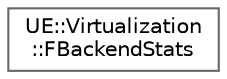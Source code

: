 digraph "Graphical Class Hierarchy"
{
 // INTERACTIVE_SVG=YES
 // LATEX_PDF_SIZE
  bgcolor="transparent";
  edge [fontname=Helvetica,fontsize=10,labelfontname=Helvetica,labelfontsize=10];
  node [fontname=Helvetica,fontsize=10,shape=box,height=0.2,width=0.4];
  rankdir="LR";
  Node0 [id="Node000000",label="UE::Virtualization\l::FBackendStats",height=0.2,width=0.4,color="grey40", fillcolor="white", style="filled",URL="$df/d95/structUE_1_1Virtualization_1_1FBackendStats.html",tooltip="Profiling data containing all activity relating to a single backend."];
}
